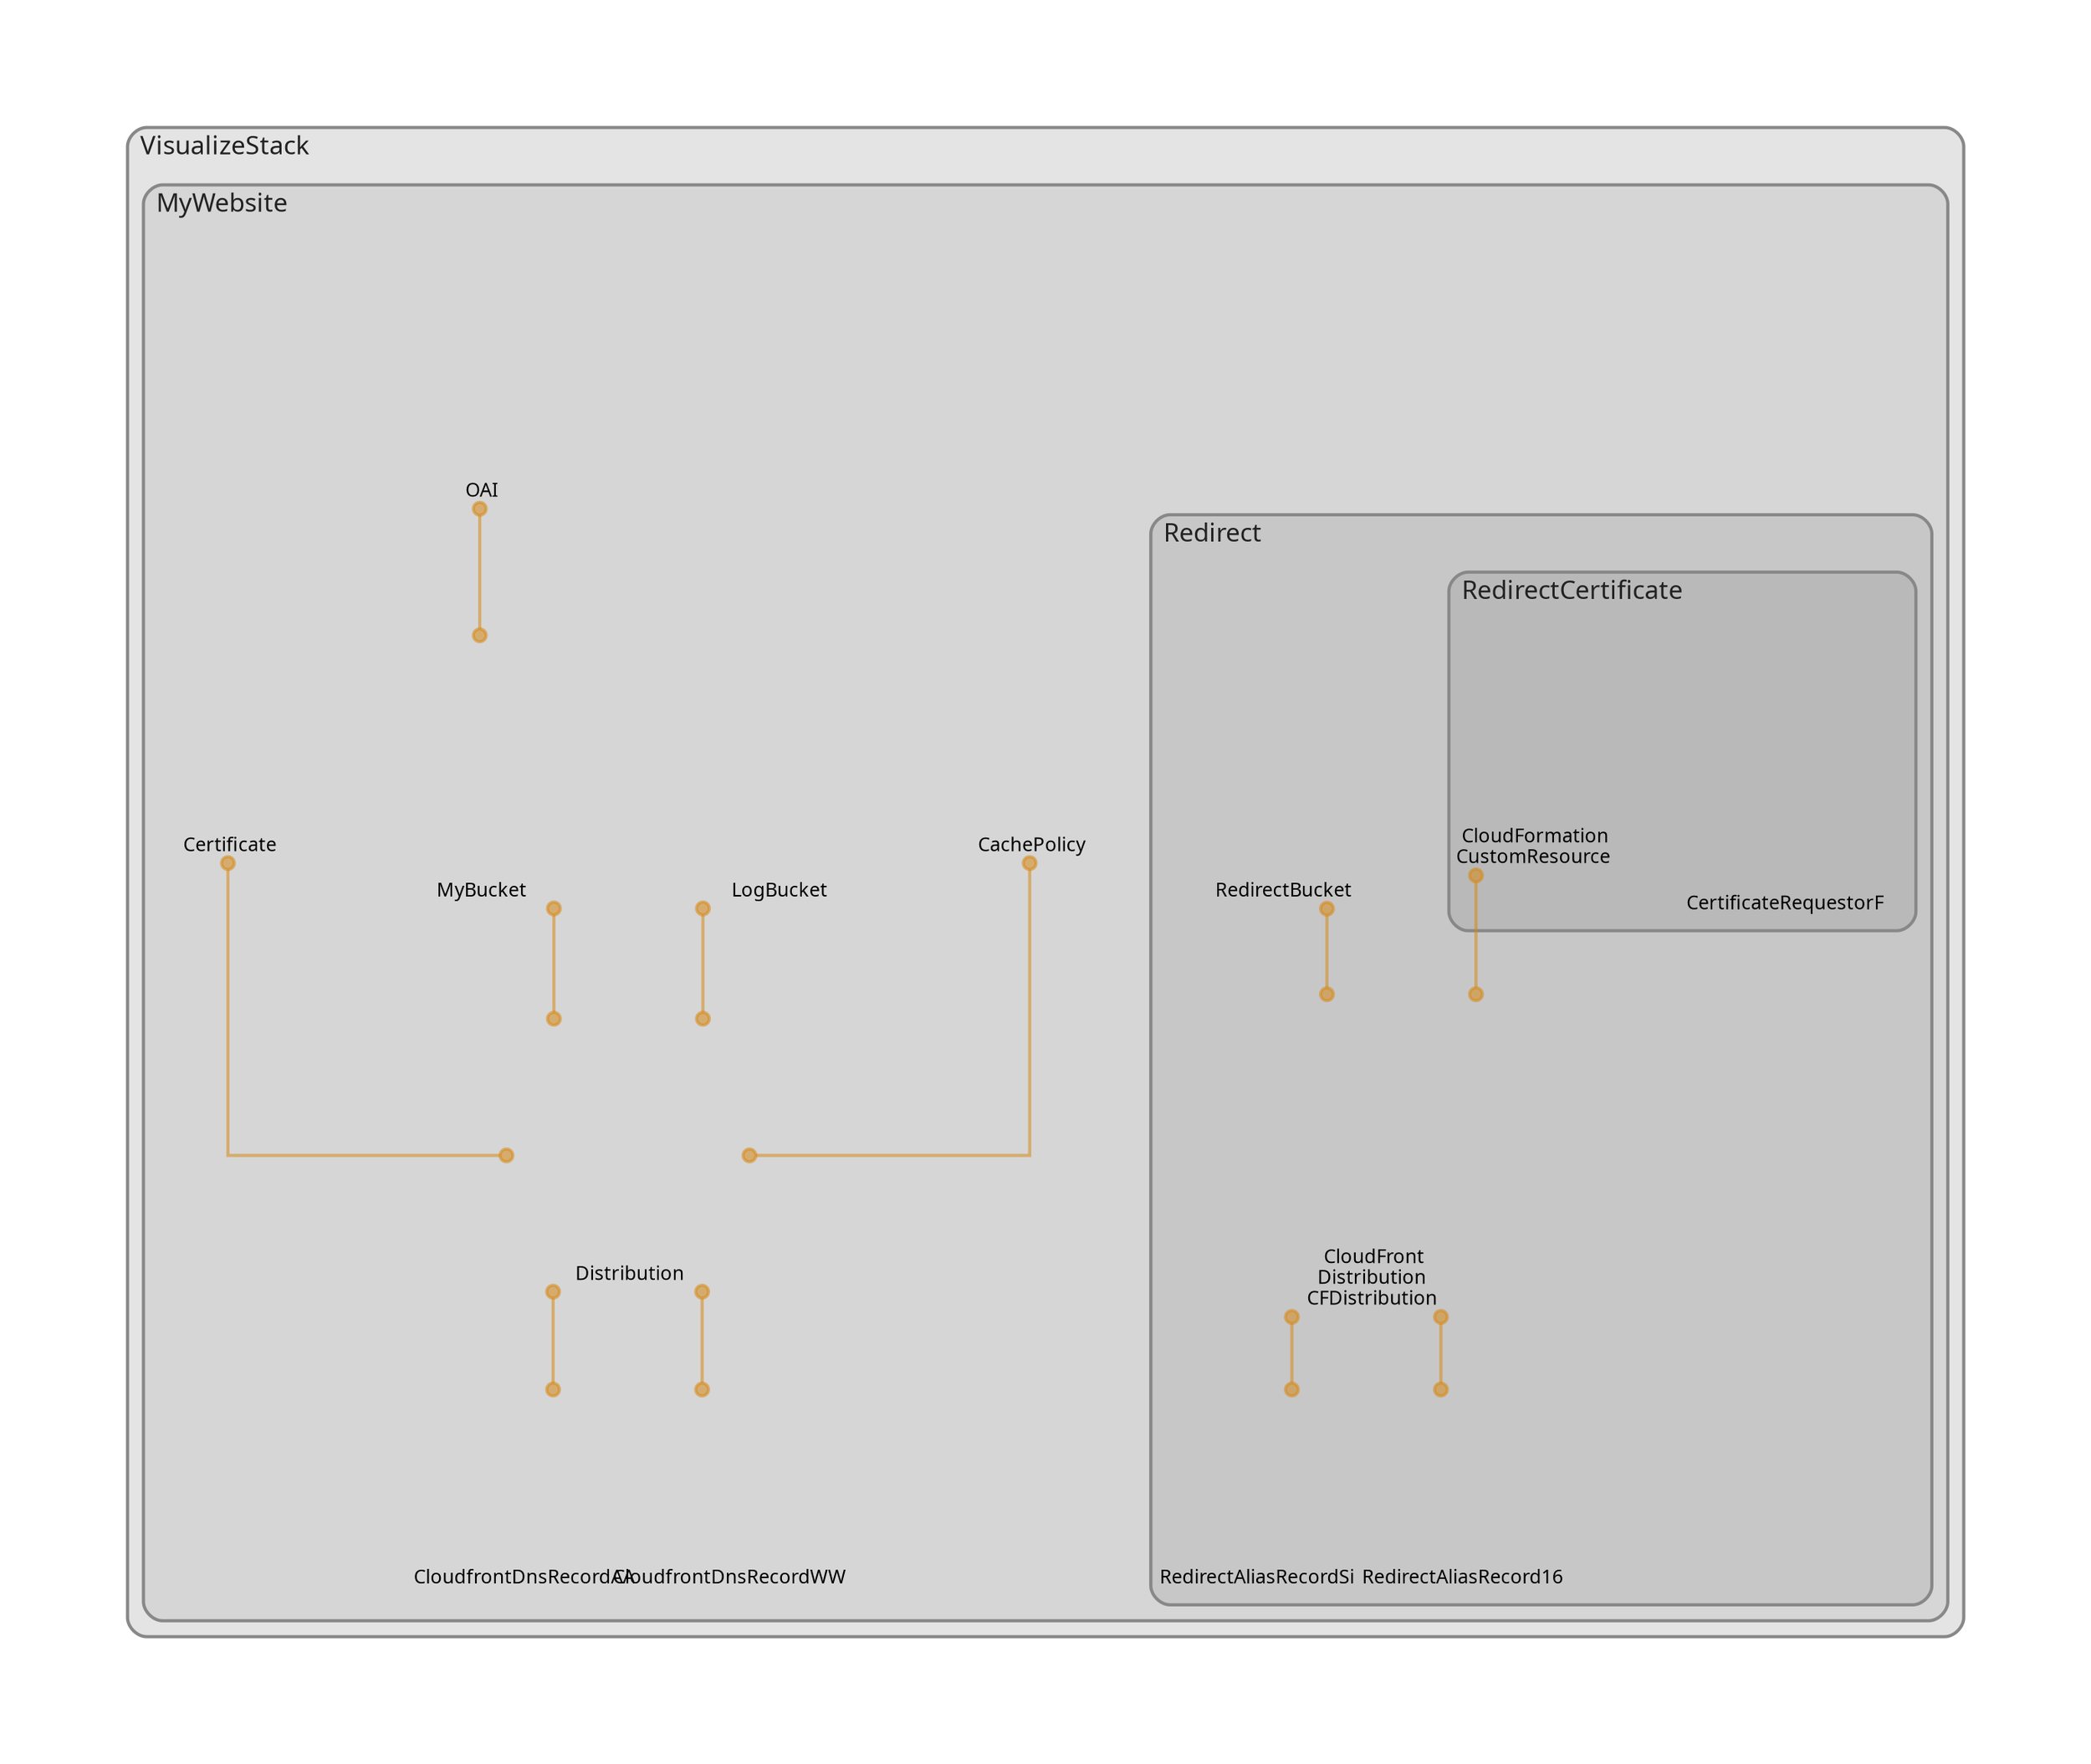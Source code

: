 digraph "Diagram" {
  splines = "ortho";
  pad = "1.0";
  nodesep = "0.60";
  ranksep = "0.75";
  fontname = "Sans-Serif";
  fontsize = "15";
  dpi = "200";
  rankdir = "BT";
  compound = "true";
  fontcolor = "#222222";
  edge [
    color = "#D5871488",
    penwidth = 2,
    arrowhead = "dot",
    arrowtail = "dot",
  ];
  node [
    shape = "box",
    style = "rounded",
    fixedsize = true,
    width = 1.7,
    height = 1.7,
    labelloc = "c",
    imagescale = true,
    fontname = "Sans-Serif",
    fontsize = 8,
    margin = 8,
  ];
  subgraph "VisualizeStack" {
    subgraph "cluster-SubGraph.VisualizeStack" {
      graph [
        label = "VisualizeStack",
        labelloc = "b",
        labeljust = "l",
        margin = "10",
        fontsize = "16",
        penwidth = "2",
        pencolor = "#888888",
        style = "filled,rounded",
        fillcolor = "#e4e4e4",
      ];
      subgraph "cluster-SubGraph.MyWebsite" {
        graph [
          label = "MyWebsite",
          labelloc = "b",
          labeljust = "l",
          margin = "10",
          fontsize = "16",
          penwidth = "2",
          pencolor = "#888888",
          style = "filled,rounded",
          fillcolor = "#d6d6d6",
        ];
        "VisualizeStack/MyWebsite/Certificate" [
          label = " Certificate",
          fontsize = 12,
          image = "/Users/pgollucci/.p6/p6m7g8/p6-cdk-website-plus/node_modules/.pnpm/cdk-dia@0.11.0_@aws-cdk+cloud-assembly-schema@38.0.1_@aws-cdk+cx-api@1.204.0_@aws-cdk+cloud-a_jfuice6m4mq3crypw5nsefyri4/node_modules/cdk-dia/icons/aws/Service/Arch_Security-Identity-Compliance/64/Arch_AWS-Certificate-Manager_64@5x.png",
          imagescale = "true",
          imagepos = "tc",
          penwidth = "0",
          shape = "node",
          fixedsize = "true",
          labelloc = "b",
          width = 1.2,
          height = 1.466,
        ];
        "VisualizeStack/MyWebsite/MyBucket" [
          label = " MyBucket",
          fontsize = 12,
          image = "/Users/pgollucci/.p6/p6m7g8/p6-cdk-website-plus/node_modules/.pnpm/cdk-dia@0.11.0_@aws-cdk+cloud-assembly-schema@38.0.1_@aws-cdk+cx-api@1.204.0_@aws-cdk+cloud-a_jfuice6m4mq3crypw5nsefyri4/node_modules/cdk-dia/icons/aws/Service/Arch_Storage/64/Arch_Amazon-S3-Standard_64@5x.png",
          imagescale = "true",
          imagepos = "tc",
          penwidth = "0",
          shape = "node",
          fixedsize = "true",
          labelloc = "b",
          width = 2,
          height = 2.266,
        ];
        "VisualizeStack/MyWebsite/OAI" [
          label = " OAI",
          fontsize = 12,
          image = "/Users/pgollucci/.p6/p6m7g8/p6-cdk-website-plus/node_modules/.pnpm/cdk-dia@0.11.0_@aws-cdk+cloud-assembly-schema@38.0.1_@aws-cdk+cx-api@1.204.0_@aws-cdk+cloud-a_jfuice6m4mq3crypw5nsefyri4/node_modules/cdk-dia/icons/aws/Resource/Res_Security-Identity-and-Compliance/Res_48_Dark/Res_AWS-Identity-Access-Management_Permissions_48_Dark_gen.png",
          imagescale = "true",
          imagepos = "tc",
          penwidth = "0",
          shape = "node",
          fixedsize = "true",
          labelloc = "b",
          width = 2,
          height = 2.266,
        ];
        "VisualizeStack/MyWebsite/LogBucket" [
          label = " LogBucket",
          fontsize = 12,
          image = "/Users/pgollucci/.p6/p6m7g8/p6-cdk-website-plus/node_modules/.pnpm/cdk-dia@0.11.0_@aws-cdk+cloud-assembly-schema@38.0.1_@aws-cdk+cx-api@1.204.0_@aws-cdk+cloud-a_jfuice6m4mq3crypw5nsefyri4/node_modules/cdk-dia/icons/aws/Service/Arch_Storage/64/Arch_Amazon-S3-Standard_64@5x.png",
          imagescale = "true",
          imagepos = "tc",
          penwidth = "0",
          shape = "node",
          fixedsize = "true",
          labelloc = "b",
          width = 2,
          height = 2.266,
        ];
        "VisualizeStack/MyWebsite/CachePolicy" [
          label = " CachePolicy",
          fontsize = 12,
          image = "/Users/pgollucci/.p6/p6m7g8/p6-cdk-website-plus/node_modules/.pnpm/cdk-dia@0.11.0_@aws-cdk+cloud-assembly-schema@38.0.1_@aws-cdk+cx-api@1.204.0_@aws-cdk+cloud-a_jfuice6m4mq3crypw5nsefyri4/node_modules/cdk-dia/icons/aws/Service/Arch_Networking-Content/64/Arch_Amazon-CloudFront_64@5x.png",
          imagescale = "true",
          imagepos = "tc",
          penwidth = "0",
          shape = "node",
          fixedsize = "true",
          labelloc = "b",
          width = 1.2,
          height = 1.466,
        ];
        "VisualizeStack/MyWebsite/Distribution" [
          label = " Distribution",
          fontsize = 12,
          image = "/Users/pgollucci/.p6/p6m7g8/p6-cdk-website-plus/node_modules/.pnpm/cdk-dia@0.11.0_@aws-cdk+cloud-assembly-schema@38.0.1_@aws-cdk+cx-api@1.204.0_@aws-cdk+cloud-a_jfuice6m4mq3crypw5nsefyri4/node_modules/cdk-dia/icons/aws/Service/Arch_Networking-Content/64/Arch_Amazon-CloudFront_64@5x.png",
          imagescale = "true",
          imagepos = "tc",
          penwidth = "0",
          shape = "node",
          fixedsize = "true",
          labelloc = "b",
          width = 2,
          height = 2.266,
        ];
        "VisualizeStack/MyWebsite/CloudfrontDnsRecordWWW" [
          label = "\nCloudfrontDnsRecordWW",
          fontsize = 12,
          image = "/Users/pgollucci/.p6/p6m7g8/p6-cdk-website-plus/node_modules/.pnpm/cdk-dia@0.11.0_@aws-cdk+cloud-assembly-schema@38.0.1_@aws-cdk+cx-api@1.204.0_@aws-cdk+cloud-a_jfuice6m4mq3crypw5nsefyri4/node_modules/cdk-dia/icons/aws/Resource/Res_Networking-and-Content-Delivery/Res_48_Dark/Res_Amazon-Route-53-Hosted-Zone_48_Dark_gen.png",
          imagescale = "true",
          imagepos = "tc",
          penwidth = "0",
          shape = "node",
          fixedsize = "true",
          labelloc = "b",
          width = 1.2,
          height = 1.682,
        ];
        "VisualizeStack/MyWebsite/CloudfrontDnsRecordAAAAWWW" [
          label = "\nCloudfrontDnsRecordAA",
          fontsize = 12,
          image = "/Users/pgollucci/.p6/p6m7g8/p6-cdk-website-plus/node_modules/.pnpm/cdk-dia@0.11.0_@aws-cdk+cloud-assembly-schema@38.0.1_@aws-cdk+cx-api@1.204.0_@aws-cdk+cloud-a_jfuice6m4mq3crypw5nsefyri4/node_modules/cdk-dia/icons/aws/Resource/Res_Networking-and-Content-Delivery/Res_48_Dark/Res_Amazon-Route-53-Hosted-Zone_48_Dark_gen.png",
          imagescale = "true",
          imagepos = "tc",
          penwidth = "0",
          shape = "node",
          fixedsize = "true",
          labelloc = "b",
          width = 1.2,
          height = 1.682,
        ];
        subgraph "cluster-SubGraph.Redirect" {
          graph [
            label = "Redirect",
            labelloc = "b",
            labeljust = "l",
            margin = "10",
            fontsize = "16",
            penwidth = "2",
            pencolor = "#888888",
            style = "filled,rounded",
            fillcolor = "#c7c7c7",
          ];
          "VisualizeStack/MyWebsite/Redirect/RedirectBucket" [
            label = " RedirectBucket",
            fontsize = 12,
            image = "/Users/pgollucci/.p6/p6m7g8/p6-cdk-website-plus/node_modules/.pnpm/cdk-dia@0.11.0_@aws-cdk+cloud-assembly-schema@38.0.1_@aws-cdk+cx-api@1.204.0_@aws-cdk+cloud-a_jfuice6m4mq3crypw5nsefyri4/node_modules/cdk-dia/icons/aws/Service/Arch_Storage/64/Arch_Amazon-S3-Standard_64@5x.png",
            imagescale = "true",
            imagepos = "tc",
            penwidth = "0",
            shape = "node",
            fixedsize = "true",
            labelloc = "b",
            width = 2,
            height = 2.266,
          ];
          "VisualizeStack/MyWebsite/Redirect/RedirectAliasRecord16deb8" [
            label = "\nRedirectAliasRecord16",
            fontsize = 12,
            image = "/Users/pgollucci/.p6/p6m7g8/p6-cdk-website-plus/node_modules/.pnpm/cdk-dia@0.11.0_@aws-cdk+cloud-assembly-schema@38.0.1_@aws-cdk+cx-api@1.204.0_@aws-cdk+cloud-a_jfuice6m4mq3crypw5nsefyri4/node_modules/cdk-dia/icons/aws/Resource/Res_Networking-and-Content-Delivery/Res_48_Dark/Res_Amazon-Route-53-Hosted-Zone_48_Dark_gen.png",
            imagescale = "true",
            imagepos = "tc",
            penwidth = "0",
            shape = "node",
            fixedsize = "true",
            labelloc = "b",
            width = 1.2,
            height = 1.682,
          ];
          "VisualizeStack/MyWebsite/Redirect/RedirectAliasRecordSix16deb8" [
            label = "\nRedirectAliasRecordSi",
            fontsize = 12,
            image = "/Users/pgollucci/.p6/p6m7g8/p6-cdk-website-plus/node_modules/.pnpm/cdk-dia@0.11.0_@aws-cdk+cloud-assembly-schema@38.0.1_@aws-cdk+cx-api@1.204.0_@aws-cdk+cloud-a_jfuice6m4mq3crypw5nsefyri4/node_modules/cdk-dia/icons/aws/Resource/Res_Networking-and-Content-Delivery/Res_48_Dark/Res_Amazon-Route-53-Hosted-Zone_48_Dark_gen.png",
            imagescale = "true",
            imagepos = "tc",
            penwidth = "0",
            shape = "node",
            fixedsize = "true",
            labelloc = "b",
            width = 1.2,
            height = 1.682,
          ];
          "VisualizeStack/MyWebsite/Redirect/RedirectDistribution/CFDistribution" [
            label = " CloudFront\nDistribution\nCFDistribution",
            fontsize = 12,
            image = "/Users/pgollucci/.p6/p6m7g8/p6-cdk-website-plus/node_modules/.pnpm/cdk-dia@0.11.0_@aws-cdk+cloud-assembly-schema@38.0.1_@aws-cdk+cx-api@1.204.0_@aws-cdk+cloud-a_jfuice6m4mq3crypw5nsefyri4/node_modules/cdk-dia/icons/aws/Service/Arch_Networking-Content/64/Arch_Amazon-CloudFront_64@5x.png",
            imagescale = "true",
            imagepos = "tc",
            penwidth = "0",
            shape = "node",
            fixedsize = "true",
            labelloc = "b",
            width = 2,
            height = 2.6979999999999995,
          ];
          subgraph "cluster-SubGraph.RedirectCertificate" {
            graph [
              label = "RedirectCertificate",
              labelloc = "b",
              labeljust = "l",
              margin = "10",
              fontsize = "16",
              penwidth = "2",
              pencolor = "#888888",
              style = "filled,rounded",
              fillcolor = "#b9b9b9",
            ];
            "VisualizeStack/MyWebsite/Redirect/RedirectCertificate/CertificateRequestorFunction" [
              label = "\nCertificateRequestorF",
              fontsize = 12,
              image = "/Users/pgollucci/.p6/p6m7g8/p6-cdk-website-plus/node_modules/.pnpm/cdk-dia@0.11.0_@aws-cdk+cloud-assembly-schema@38.0.1_@aws-cdk+cx-api@1.204.0_@aws-cdk+cloud-a_jfuice6m4mq3crypw5nsefyri4/node_modules/cdk-dia/icons/aws/Service/Arch_Compute/64/Arch_AWS-Lambda_64@5x.png",
              imagescale = "true",
              imagepos = "tc",
              penwidth = "0",
              shape = "node",
              fixedsize = "true",
              labelloc = "b",
              width = 2,
              height = 2.4819999999999998,
            ];
            "VisualizeStack/MyWebsite/Redirect/RedirectCertificate/CertificateRequestorResource" [
              label = " CloudFormation\nCustomResource",
              fontsize = 12,
              image = "/Users/pgollucci/.p6/p6m7g8/p6-cdk-website-plus/node_modules/.pnpm/cdk-dia@0.11.0_@aws-cdk+cloud-assembly-schema@38.0.1_@aws-cdk+cx-api@1.204.0_@aws-cdk+cloud-a_jfuice6m4mq3crypw5nsefyri4/node_modules/cdk-dia/icons/aws/Service/Arch_Management-Governance/64/Arch_AWS-CloudFormation_64@5x.png",
              imagescale = "true",
              imagepos = "tc",
              penwidth = "0",
              shape = "node",
              fixedsize = "true",
              labelloc = "b",
              width = 1.2,
              height = 1.682,
            ];
          }
        }
      }
    }
  }
  "VisualizeStack/MyWebsite/MyBucket" -> "VisualizeStack/MyWebsite/OAI" [
    dir = "both",
  ];
  "VisualizeStack/MyWebsite/Distribution" -> "VisualizeStack/MyWebsite/Certificate" [
    dir = "both",
  ];
  "VisualizeStack/MyWebsite/Distribution" -> "VisualizeStack/MyWebsite/MyBucket" [
    dir = "both",
  ];
  "VisualizeStack/MyWebsite/Distribution" -> "VisualizeStack/MyWebsite/LogBucket" [
    dir = "both",
  ];
  "VisualizeStack/MyWebsite/Distribution" -> "VisualizeStack/MyWebsite/CachePolicy" [
    dir = "both",
  ];
  "VisualizeStack/MyWebsite/CloudfrontDnsRecordWWW" -> "VisualizeStack/MyWebsite/Distribution" [
    dir = "both",
  ];
  "VisualizeStack/MyWebsite/CloudfrontDnsRecordAAAAWWW" -> "VisualizeStack/MyWebsite/Distribution" [
    dir = "both",
  ];
  "VisualizeStack/MyWebsite/Redirect/RedirectAliasRecord16deb8" -> "VisualizeStack/MyWebsite/Redirect/RedirectDistribution/CFDistribution" [
    dir = "both",
  ];
  "VisualizeStack/MyWebsite/Redirect/RedirectAliasRecordSix16deb8" -> "VisualizeStack/MyWebsite/Redirect/RedirectDistribution/CFDistribution" [
    dir = "both",
  ];
  "VisualizeStack/MyWebsite/Redirect/RedirectDistribution/CFDistribution" -> "VisualizeStack/MyWebsite/Redirect/RedirectCertificate/CertificateRequestorResource" [
    dir = "both",
  ];
  "VisualizeStack/MyWebsite/Redirect/RedirectDistribution/CFDistribution" -> "VisualizeStack/MyWebsite/Redirect/RedirectBucket" [
    dir = "both",
  ];
}